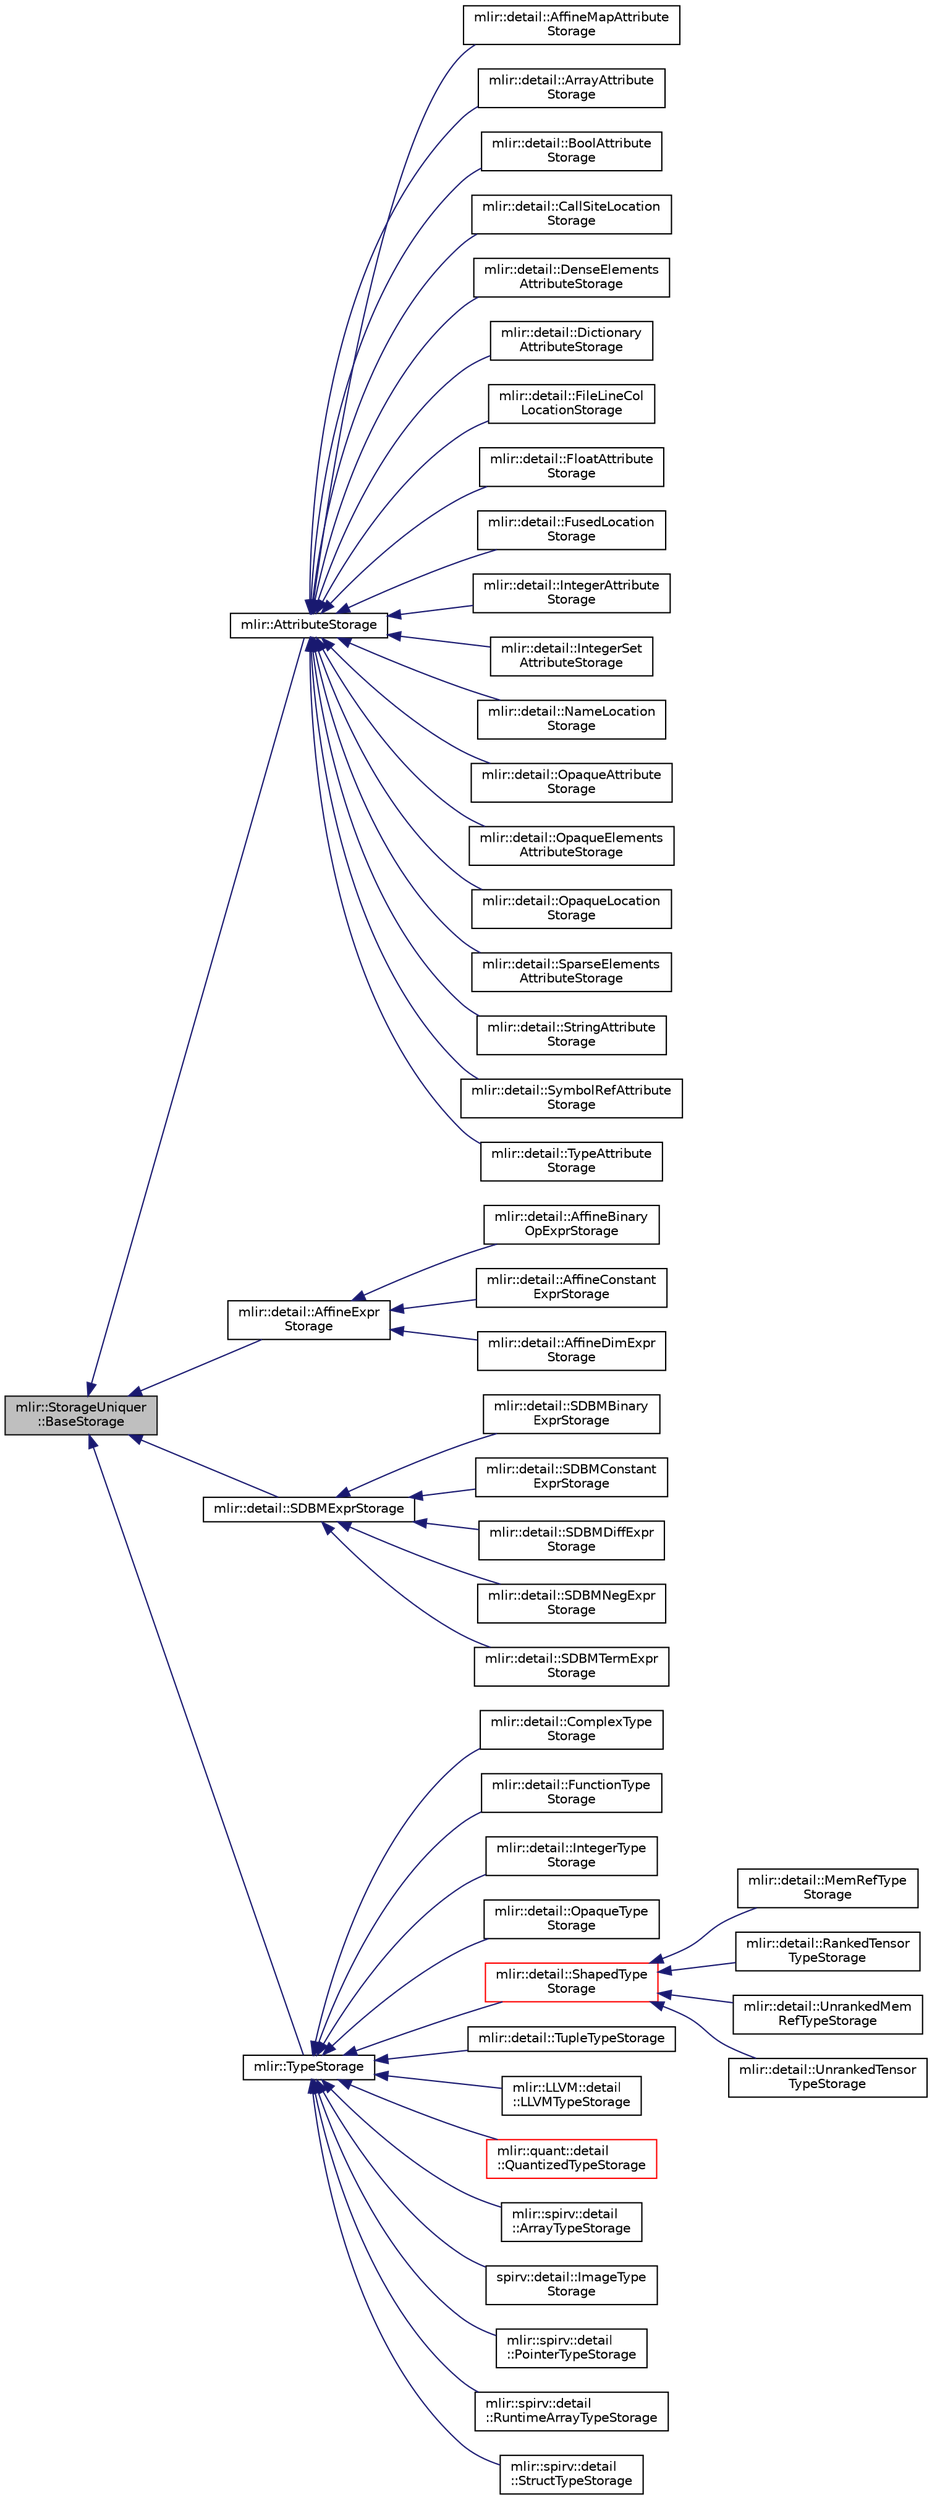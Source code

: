 digraph "mlir::StorageUniquer::BaseStorage"
{
  bgcolor="transparent";
  edge [fontname="Helvetica",fontsize="10",labelfontname="Helvetica",labelfontsize="10"];
  node [fontname="Helvetica",fontsize="10",shape=record];
  rankdir="LR";
  Node0 [label="mlir::StorageUniquer\l::BaseStorage",height=0.2,width=0.4,color="black", fillcolor="grey75", style="filled", fontcolor="black"];
  Node0 -> Node1 [dir="back",color="midnightblue",fontsize="10",style="solid",fontname="Helvetica"];
  Node1 [label="mlir::AttributeStorage",height=0.2,width=0.4,color="black",URL="$classmlir_1_1AttributeStorage.html",tooltip="Base storage class appearing in an attribute. "];
  Node1 -> Node2 [dir="back",color="midnightblue",fontsize="10",style="solid",fontname="Helvetica"];
  Node2 [label="mlir::detail::AffineMapAttribute\lStorage",height=0.2,width=0.4,color="black",URL="$structmlir_1_1detail_1_1AffineMapAttributeStorage.html"];
  Node1 -> Node3 [dir="back",color="midnightblue",fontsize="10",style="solid",fontname="Helvetica"];
  Node3 [label="mlir::detail::ArrayAttribute\lStorage",height=0.2,width=0.4,color="black",URL="$structmlir_1_1detail_1_1ArrayAttributeStorage.html",tooltip="An attribute representing an array of other attributes. "];
  Node1 -> Node4 [dir="back",color="midnightblue",fontsize="10",style="solid",fontname="Helvetica"];
  Node4 [label="mlir::detail::BoolAttribute\lStorage",height=0.2,width=0.4,color="black",URL="$structmlir_1_1detail_1_1BoolAttributeStorage.html",tooltip="An attribute representing a boolean value. "];
  Node1 -> Node5 [dir="back",color="midnightblue",fontsize="10",style="solid",fontname="Helvetica"];
  Node5 [label="mlir::detail::CallSiteLocation\lStorage",height=0.2,width=0.4,color="black",URL="$structmlir_1_1detail_1_1CallSiteLocationStorage.html"];
  Node1 -> Node6 [dir="back",color="midnightblue",fontsize="10",style="solid",fontname="Helvetica"];
  Node6 [label="mlir::detail::DenseElements\lAttributeStorage",height=0.2,width=0.4,color="black",URL="$structmlir_1_1detail_1_1DenseElementsAttributeStorage.html",tooltip="An attribute representing a reference to a dense vector or tensor object. "];
  Node1 -> Node7 [dir="back",color="midnightblue",fontsize="10",style="solid",fontname="Helvetica"];
  Node7 [label="mlir::detail::Dictionary\lAttributeStorage",height=0.2,width=0.4,color="black",URL="$structmlir_1_1detail_1_1DictionaryAttributeStorage.html",tooltip="An attribute representing a dictionary of sorted named attributes. "];
  Node1 -> Node8 [dir="back",color="midnightblue",fontsize="10",style="solid",fontname="Helvetica"];
  Node8 [label="mlir::detail::FileLineCol\lLocationStorage",height=0.2,width=0.4,color="black",URL="$structmlir_1_1detail_1_1FileLineColLocationStorage.html"];
  Node1 -> Node9 [dir="back",color="midnightblue",fontsize="10",style="solid",fontname="Helvetica"];
  Node9 [label="mlir::detail::FloatAttribute\lStorage",height=0.2,width=0.4,color="black",URL="$structmlir_1_1detail_1_1FloatAttributeStorage.html",tooltip="An attribute representing a floating point value. "];
  Node1 -> Node10 [dir="back",color="midnightblue",fontsize="10",style="solid",fontname="Helvetica"];
  Node10 [label="mlir::detail::FusedLocation\lStorage",height=0.2,width=0.4,color="black",URL="$structmlir_1_1detail_1_1FusedLocationStorage.html"];
  Node1 -> Node11 [dir="back",color="midnightblue",fontsize="10",style="solid",fontname="Helvetica"];
  Node11 [label="mlir::detail::IntegerAttribute\lStorage",height=0.2,width=0.4,color="black",URL="$structmlir_1_1detail_1_1IntegerAttributeStorage.html",tooltip="An attribute representing a integral value. "];
  Node1 -> Node12 [dir="back",color="midnightblue",fontsize="10",style="solid",fontname="Helvetica"];
  Node12 [label="mlir::detail::IntegerSet\lAttributeStorage",height=0.2,width=0.4,color="black",URL="$structmlir_1_1detail_1_1IntegerSetAttributeStorage.html"];
  Node1 -> Node13 [dir="back",color="midnightblue",fontsize="10",style="solid",fontname="Helvetica"];
  Node13 [label="mlir::detail::NameLocation\lStorage",height=0.2,width=0.4,color="black",URL="$structmlir_1_1detail_1_1NameLocationStorage.html"];
  Node1 -> Node14 [dir="back",color="midnightblue",fontsize="10",style="solid",fontname="Helvetica"];
  Node14 [label="mlir::detail::OpaqueAttribute\lStorage",height=0.2,width=0.4,color="black",URL="$structmlir_1_1detail_1_1OpaqueAttributeStorage.html",tooltip="Opaque Attribute Storage and Uniquing. "];
  Node1 -> Node15 [dir="back",color="midnightblue",fontsize="10",style="solid",fontname="Helvetica"];
  Node15 [label="mlir::detail::OpaqueElements\lAttributeStorage",height=0.2,width=0.4,color="black",URL="$structmlir_1_1detail_1_1OpaqueElementsAttributeStorage.html",tooltip="An attribute representing a reference to a tensor constant with opaque content. "];
  Node1 -> Node16 [dir="back",color="midnightblue",fontsize="10",style="solid",fontname="Helvetica"];
  Node16 [label="mlir::detail::OpaqueLocation\lStorage",height=0.2,width=0.4,color="black",URL="$structmlir_1_1detail_1_1OpaqueLocationStorage.html"];
  Node1 -> Node17 [dir="back",color="midnightblue",fontsize="10",style="solid",fontname="Helvetica"];
  Node17 [label="mlir::detail::SparseElements\lAttributeStorage",height=0.2,width=0.4,color="black",URL="$structmlir_1_1detail_1_1SparseElementsAttributeStorage.html",tooltip="An attribute representing a reference to a sparse vector or tensor object. "];
  Node1 -> Node18 [dir="back",color="midnightblue",fontsize="10",style="solid",fontname="Helvetica"];
  Node18 [label="mlir::detail::StringAttribute\lStorage",height=0.2,width=0.4,color="black",URL="$structmlir_1_1detail_1_1StringAttributeStorage.html",tooltip="An attribute representing a string value. "];
  Node1 -> Node19 [dir="back",color="midnightblue",fontsize="10",style="solid",fontname="Helvetica"];
  Node19 [label="mlir::detail::SymbolRefAttribute\lStorage",height=0.2,width=0.4,color="black",URL="$structmlir_1_1detail_1_1SymbolRefAttributeStorage.html",tooltip="An attribute representing a symbol reference. "];
  Node1 -> Node20 [dir="back",color="midnightblue",fontsize="10",style="solid",fontname="Helvetica"];
  Node20 [label="mlir::detail::TypeAttribute\lStorage",height=0.2,width=0.4,color="black",URL="$structmlir_1_1detail_1_1TypeAttributeStorage.html",tooltip="An attribute representing a reference to a type. "];
  Node0 -> Node21 [dir="back",color="midnightblue",fontsize="10",style="solid",fontname="Helvetica"];
  Node21 [label="mlir::detail::AffineExpr\lStorage",height=0.2,width=0.4,color="black",URL="$structmlir_1_1detail_1_1AffineExprStorage.html",tooltip="Base storage class appearing in an affine expression. "];
  Node21 -> Node22 [dir="back",color="midnightblue",fontsize="10",style="solid",fontname="Helvetica"];
  Node22 [label="mlir::detail::AffineBinary\lOpExprStorage",height=0.2,width=0.4,color="black",URL="$structmlir_1_1detail_1_1AffineBinaryOpExprStorage.html",tooltip="A binary operation appearing in an affine expression. "];
  Node21 -> Node23 [dir="back",color="midnightblue",fontsize="10",style="solid",fontname="Helvetica"];
  Node23 [label="mlir::detail::AffineConstant\lExprStorage",height=0.2,width=0.4,color="black",URL="$structmlir_1_1detail_1_1AffineConstantExprStorage.html",tooltip="An integer constant appearing in affine expression. "];
  Node21 -> Node24 [dir="back",color="midnightblue",fontsize="10",style="solid",fontname="Helvetica"];
  Node24 [label="mlir::detail::AffineDimExpr\lStorage",height=0.2,width=0.4,color="black",URL="$structmlir_1_1detail_1_1AffineDimExprStorage.html",tooltip="A dimensional or symbolic identifier appearing in an affine expression. "];
  Node0 -> Node25 [dir="back",color="midnightblue",fontsize="10",style="solid",fontname="Helvetica"];
  Node25 [label="mlir::detail::SDBMExprStorage",height=0.2,width=0.4,color="black",URL="$structmlir_1_1detail_1_1SDBMExprStorage.html"];
  Node25 -> Node26 [dir="back",color="midnightblue",fontsize="10",style="solid",fontname="Helvetica"];
  Node26 [label="mlir::detail::SDBMBinary\lExprStorage",height=0.2,width=0.4,color="black",URL="$structmlir_1_1detail_1_1SDBMBinaryExprStorage.html"];
  Node25 -> Node27 [dir="back",color="midnightblue",fontsize="10",style="solid",fontname="Helvetica"];
  Node27 [label="mlir::detail::SDBMConstant\lExprStorage",height=0.2,width=0.4,color="black",URL="$structmlir_1_1detail_1_1SDBMConstantExprStorage.html"];
  Node25 -> Node28 [dir="back",color="midnightblue",fontsize="10",style="solid",fontname="Helvetica"];
  Node28 [label="mlir::detail::SDBMDiffExpr\lStorage",height=0.2,width=0.4,color="black",URL="$structmlir_1_1detail_1_1SDBMDiffExprStorage.html"];
  Node25 -> Node29 [dir="back",color="midnightblue",fontsize="10",style="solid",fontname="Helvetica"];
  Node29 [label="mlir::detail::SDBMNegExpr\lStorage",height=0.2,width=0.4,color="black",URL="$structmlir_1_1detail_1_1SDBMNegExprStorage.html"];
  Node25 -> Node30 [dir="back",color="midnightblue",fontsize="10",style="solid",fontname="Helvetica"];
  Node30 [label="mlir::detail::SDBMTermExpr\lStorage",height=0.2,width=0.4,color="black",URL="$structmlir_1_1detail_1_1SDBMTermExprStorage.html"];
  Node0 -> Node31 [dir="back",color="midnightblue",fontsize="10",style="solid",fontname="Helvetica"];
  Node31 [label="mlir::TypeStorage",height=0.2,width=0.4,color="black",URL="$classmlir_1_1TypeStorage.html",tooltip="Base storage class appearing in a Type. "];
  Node31 -> Node32 [dir="back",color="midnightblue",fontsize="10",style="solid",fontname="Helvetica"];
  Node32 [label="mlir::detail::ComplexType\lStorage",height=0.2,width=0.4,color="black",URL="$structmlir_1_1detail_1_1ComplexTypeStorage.html",tooltip="Complex Type Storage. "];
  Node31 -> Node33 [dir="back",color="midnightblue",fontsize="10",style="solid",fontname="Helvetica"];
  Node33 [label="mlir::detail::FunctionType\lStorage",height=0.2,width=0.4,color="black",URL="$structmlir_1_1detail_1_1FunctionTypeStorage.html",tooltip="Function Type Storage and Uniquing. "];
  Node31 -> Node34 [dir="back",color="midnightblue",fontsize="10",style="solid",fontname="Helvetica"];
  Node34 [label="mlir::detail::IntegerType\lStorage",height=0.2,width=0.4,color="black",URL="$structmlir_1_1detail_1_1IntegerTypeStorage.html",tooltip="Integer Type Storage and Uniquing. "];
  Node31 -> Node35 [dir="back",color="midnightblue",fontsize="10",style="solid",fontname="Helvetica"];
  Node35 [label="mlir::detail::OpaqueType\lStorage",height=0.2,width=0.4,color="black",URL="$structmlir_1_1detail_1_1OpaqueTypeStorage.html",tooltip="Opaque Type Storage and Uniquing. "];
  Node31 -> Node36 [dir="back",color="midnightblue",fontsize="10",style="solid",fontname="Helvetica"];
  Node36 [label="mlir::detail::ShapedType\lStorage",height=0.2,width=0.4,color="red",URL="$structmlir_1_1detail_1_1ShapedTypeStorage.html",tooltip="Shaped Type Storage. "];
  Node36 -> Node37 [dir="back",color="midnightblue",fontsize="10",style="solid",fontname="Helvetica"];
  Node37 [label="mlir::detail::MemRefType\lStorage",height=0.2,width=0.4,color="black",URL="$structmlir_1_1detail_1_1MemRefTypeStorage.html"];
  Node36 -> Node38 [dir="back",color="midnightblue",fontsize="10",style="solid",fontname="Helvetica"];
  Node38 [label="mlir::detail::RankedTensor\lTypeStorage",height=0.2,width=0.4,color="black",URL="$structmlir_1_1detail_1_1RankedTensorTypeStorage.html"];
  Node36 -> Node39 [dir="back",color="midnightblue",fontsize="10",style="solid",fontname="Helvetica"];
  Node39 [label="mlir::detail::UnrankedMem\lRefTypeStorage",height=0.2,width=0.4,color="black",URL="$structmlir_1_1detail_1_1UnrankedMemRefTypeStorage.html",tooltip="Unranked MemRef is a MemRef with unknown rank. "];
  Node36 -> Node40 [dir="back",color="midnightblue",fontsize="10",style="solid",fontname="Helvetica"];
  Node40 [label="mlir::detail::UnrankedTensor\lTypeStorage",height=0.2,width=0.4,color="black",URL="$structmlir_1_1detail_1_1UnrankedTensorTypeStorage.html"];
  Node31 -> Node42 [dir="back",color="midnightblue",fontsize="10",style="solid",fontname="Helvetica"];
  Node42 [label="mlir::detail::TupleTypeStorage",height=0.2,width=0.4,color="black",URL="$structmlir_1_1detail_1_1TupleTypeStorage.html",tooltip="A type representing a collection of other types. "];
  Node31 -> Node43 [dir="back",color="midnightblue",fontsize="10",style="solid",fontname="Helvetica"];
  Node43 [label="mlir::LLVM::detail\l::LLVMTypeStorage",height=0.2,width=0.4,color="black",URL="$structmlir_1_1LLVM_1_1detail_1_1LLVMTypeStorage.html"];
  Node31 -> Node44 [dir="back",color="midnightblue",fontsize="10",style="solid",fontname="Helvetica"];
  Node44 [label="mlir::quant::detail\l::QuantizedTypeStorage",height=0.2,width=0.4,color="red",URL="$structmlir_1_1quant_1_1detail_1_1QuantizedTypeStorage.html"];
  Node31 -> Node48 [dir="back",color="midnightblue",fontsize="10",style="solid",fontname="Helvetica"];
  Node48 [label="mlir::spirv::detail\l::ArrayTypeStorage",height=0.2,width=0.4,color="black",URL="$structspirv_1_1detail_1_1ArrayTypeStorage.html"];
  Node31 -> Node49 [dir="back",color="midnightblue",fontsize="10",style="solid",fontname="Helvetica"];
  Node49 [label="spirv::detail::ImageType\lStorage",height=0.2,width=0.4,color="black",URL="$structspirv_1_1detail_1_1ImageTypeStorage.html"];
  Node31 -> Node50 [dir="back",color="midnightblue",fontsize="10",style="solid",fontname="Helvetica"];
  Node50 [label="mlir::spirv::detail\l::PointerTypeStorage",height=0.2,width=0.4,color="black",URL="$structspirv_1_1detail_1_1PointerTypeStorage.html"];
  Node31 -> Node51 [dir="back",color="midnightblue",fontsize="10",style="solid",fontname="Helvetica"];
  Node51 [label="mlir::spirv::detail\l::RuntimeArrayTypeStorage",height=0.2,width=0.4,color="black",URL="$structspirv_1_1detail_1_1RuntimeArrayTypeStorage.html"];
  Node31 -> Node52 [dir="back",color="midnightblue",fontsize="10",style="solid",fontname="Helvetica"];
  Node52 [label="mlir::spirv::detail\l::StructTypeStorage",height=0.2,width=0.4,color="black",URL="$structspirv_1_1detail_1_1StructTypeStorage.html"];
}
